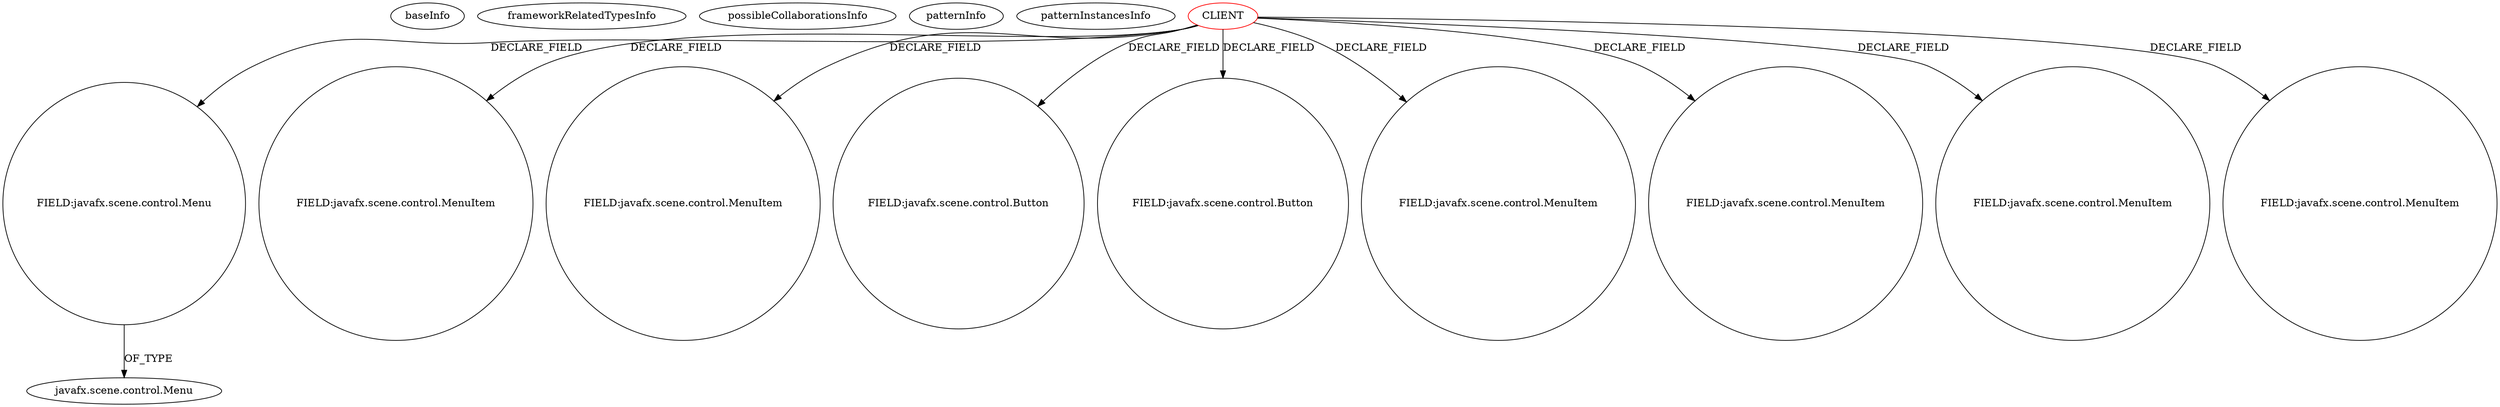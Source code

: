 digraph {
baseInfo[graphId=2169,category="pattern",isAnonymous=false,possibleRelation=false]
frameworkRelatedTypesInfo[]
possibleCollaborationsInfo[]
patternInfo[frequency=2.0,patternRootClient=0]
patternInstancesInfo[0="zvakanaka-bitbit~/zvakanaka-bitbit/bitbit-master/src/bitbit/BitBit.java~BitBit~4923",1="tarchan-ClipFX~/tarchan-ClipFX/ClipFX-master/src/com/mac/tarchan/clipfx/ClipFXController.java~ClipFXController~4467"]
27[label="javafx.scene.control.Menu",vertexType="FRAMEWORK_CLASS_TYPE",isFrameworkType=false]
26[label="FIELD:javafx.scene.control.Menu",vertexType="FIELD_DECLARATION",isFrameworkType=false,shape=circle]
0[label="CLIENT",vertexType="ROOT_CLIENT_CLASS_DECLARATION",isFrameworkType=false,color=red]
16[label="FIELD:javafx.scene.control.MenuItem",vertexType="FIELD_DECLARATION",isFrameworkType=false,shape=circle]
40[label="FIELD:javafx.scene.control.MenuItem",vertexType="FIELD_DECLARATION",isFrameworkType=false,shape=circle]
50[label="FIELD:javafx.scene.control.Button",vertexType="FIELD_DECLARATION",isFrameworkType=false,shape=circle]
48[label="FIELD:javafx.scene.control.Button",vertexType="FIELD_DECLARATION",isFrameworkType=false,shape=circle]
18[label="FIELD:javafx.scene.control.MenuItem",vertexType="FIELD_DECLARATION",isFrameworkType=false,shape=circle]
42[label="FIELD:javafx.scene.control.MenuItem",vertexType="FIELD_DECLARATION",isFrameworkType=false,shape=circle]
22[label="FIELD:javafx.scene.control.MenuItem",vertexType="FIELD_DECLARATION",isFrameworkType=false,shape=circle]
2[label="FIELD:javafx.scene.control.MenuItem",vertexType="FIELD_DECLARATION",isFrameworkType=false,shape=circle]
26->27[label="OF_TYPE"]
0->22[label="DECLARE_FIELD"]
0->42[label="DECLARE_FIELD"]
0->50[label="DECLARE_FIELD"]
0->40[label="DECLARE_FIELD"]
0->48[label="DECLARE_FIELD"]
0->26[label="DECLARE_FIELD"]
0->16[label="DECLARE_FIELD"]
0->18[label="DECLARE_FIELD"]
0->2[label="DECLARE_FIELD"]
}
